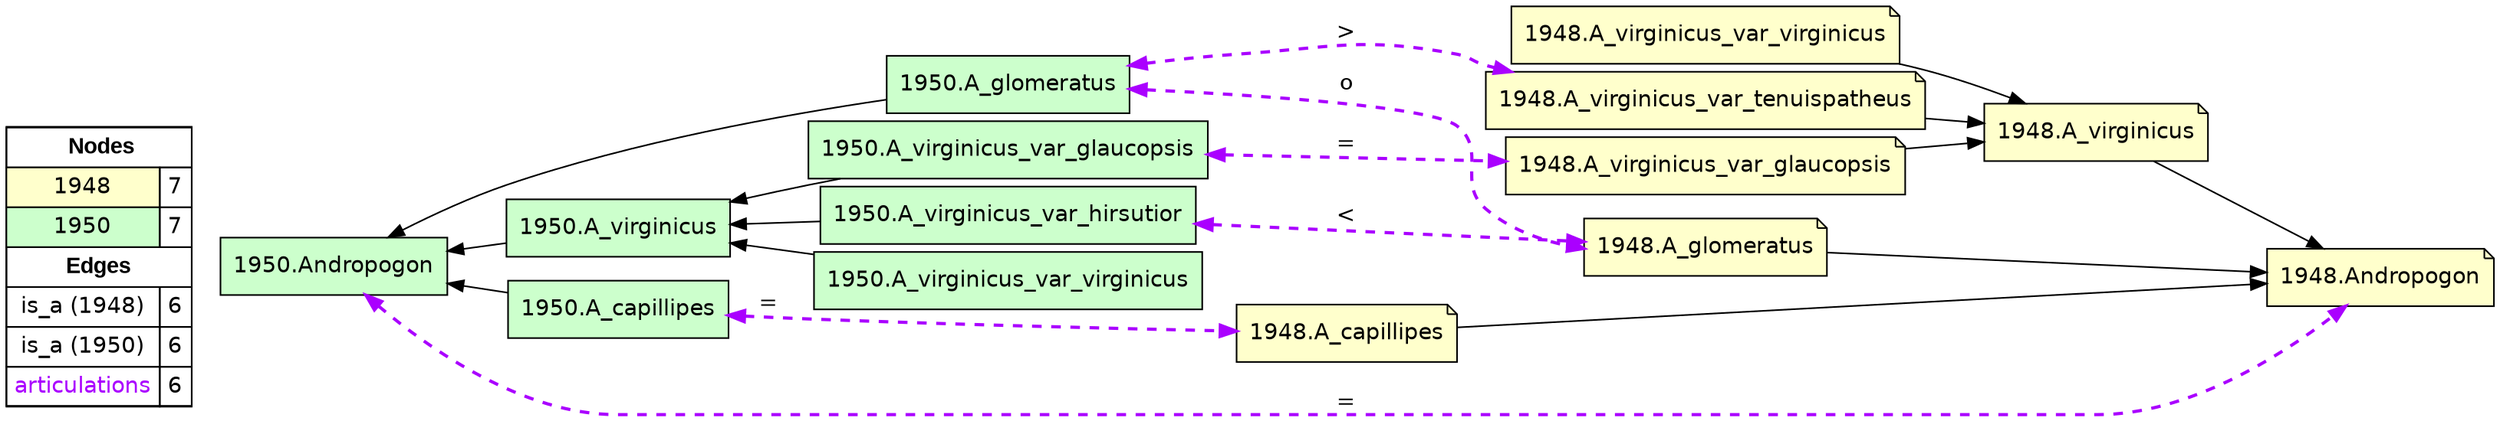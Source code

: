 digraph{
rankdir=LR
node[shape=circle style=filled fillcolor="#FFFFFF"] 
node[shape=note style=filled fillcolor="#FFFFCC" fontname="helvetica"] 
"1948.Andropogon"
"1948.A_virginicus_var_virginicus"
"1948.A_virginicus"
"1948.A_virginicus_var_tenuispatheus"
"1948.A_capillipes"
"1948.A_glomeratus"
"1948.A_virginicus_var_glaucopsis"
node[shape=circle style=filled fillcolor="#FFFFFF"] 
node[shape=box style=filled fillcolor="#CCFFCC" fontname="helvetica"] 
"1950.A_virginicus_var_virginicus"
"1950.A_virginicus"
"1950.Andropogon"
"1950.A_capillipes"
"1950.A_virginicus_var_hirsutior"
"1950.A_virginicus_var_glaucopsis"
"1950.A_glomeratus"
edge[style=solid color="#000000" constraint=true penwidth=1 dir=forward]
edge[style=solid color="#000000" constraint=true penwidth=1 dir=forward]
"1948.A_virginicus_var_tenuispatheus" -> "1948.A_virginicus"
"1948.A_virginicus" -> "1948.Andropogon"
"1948.A_virginicus_var_virginicus" -> "1948.A_virginicus"
"1948.A_virginicus_var_glaucopsis" -> "1948.A_virginicus"
"1948.A_glomeratus" -> "1948.Andropogon"
"1948.A_capillipes" -> "1948.Andropogon"
edge[style=solid color="#000000" constraint=true penwidth=1 dir=forward]
edge[style=solid color="#000000" constraint=true penwidth=1 dir=forward]
"1950.Andropogon" -> "1950.A_glomeratus" [dir=back]
"1950.A_virginicus" -> "1950.A_virginicus_var_hirsutior" [dir=back]
"1950.A_virginicus" -> "1950.A_virginicus_var_virginicus" [dir=back]
"1950.Andropogon" -> "1950.A_capillipes" [dir=back]
"1950.Andropogon" -> "1950.A_virginicus" [dir=back]
"1950.A_virginicus" -> "1950.A_virginicus_var_glaucopsis" [dir=back]
edge[style=solid color="#000000" constraint=true penwidth=1 dir=forward]
edge[style=dashed color="#AA00FF" constraint=true penwidth=2 dir=both]
"1950.A_virginicus_var_hirsutior" -> "1948.A_glomeratus" [label="<"]
"1950.A_glomeratus" -> "1948.A_glomeratus" [label="o"]
"1950.A_capillipes" -> "1948.A_capillipes" [label="="]
"1950.A_virginicus_var_glaucopsis" -> "1948.A_virginicus_var_glaucopsis" [label="="]
"1950.A_glomeratus" -> "1948.A_virginicus_var_tenuispatheus" [label=">"]
"1950.Andropogon" -> "1948.Andropogon" [label="="]
node[shape=box] 
{rank=source Legend [fillcolor= white margin=0 label=< 
 <TABLE BORDER="0" CELLBORDER="1" CELLSPACING="0" CELLPADDING="4"> 
<TR> <TD COLSPAN="2"><font face="Arial Black"> Nodes</font></TD> </TR> 
<TR> 
 <TD bgcolor="#FFFFCC" fontname="helvetica">1948</TD> 
 <TD>7</TD> 
 </TR> 
<TR> 
 <TD bgcolor="#CCFFCC" fontname="helvetica">1950</TD> 
 <TD>7</TD> 
 </TR> 
<TR> <TD COLSPAN="2"><font face = "Arial Black"> Edges </font></TD> </TR> 
<TR> 
 <TD><font color ="#000000">is_a (1948)</font></TD><TD>6</TD>
</TR>
<TR> 
 <TD><font color ="#000000">is_a (1950)</font></TD><TD>6</TD>
</TR>
<TR> 
 <TD><font color ="#AA00FF">articulations</font></TD><TD>6</TD>
</TR>
</TABLE> 
 >] } 
}
